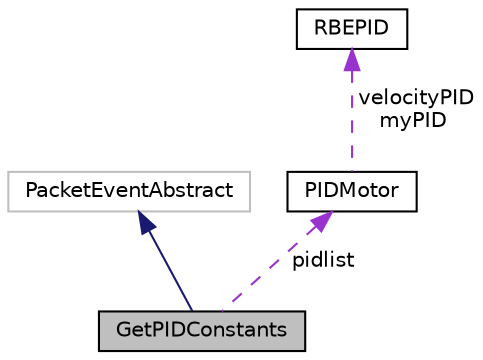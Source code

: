 digraph "GetPIDConstants"
{
  edge [fontname="Helvetica",fontsize="10",labelfontname="Helvetica",labelfontsize="10"];
  node [fontname="Helvetica",fontsize="10",shape=record];
  Node2 [label="GetPIDConstants",height=0.2,width=0.4,color="black", fillcolor="grey75", style="filled", fontcolor="black"];
  Node3 -> Node2 [dir="back",color="midnightblue",fontsize="10",style="solid",fontname="Helvetica"];
  Node3 [label="PacketEventAbstract",height=0.2,width=0.4,color="grey75", fillcolor="white", style="filled"];
  Node4 -> Node2 [dir="back",color="darkorchid3",fontsize="10",style="dashed",label=" pidlist" ,fontname="Helvetica"];
  Node4 [label="PIDMotor",height=0.2,width=0.4,color="black", fillcolor="white", style="filled",URL="$classPIDMotor.html"];
  Node5 -> Node4 [dir="back",color="darkorchid3",fontsize="10",style="dashed",label=" velocityPID\nmyPID" ,fontname="Helvetica"];
  Node5 [label="RBEPID",height=0.2,width=0.4,color="black", fillcolor="white", style="filled",URL="$classRBEPID.html"];
}
